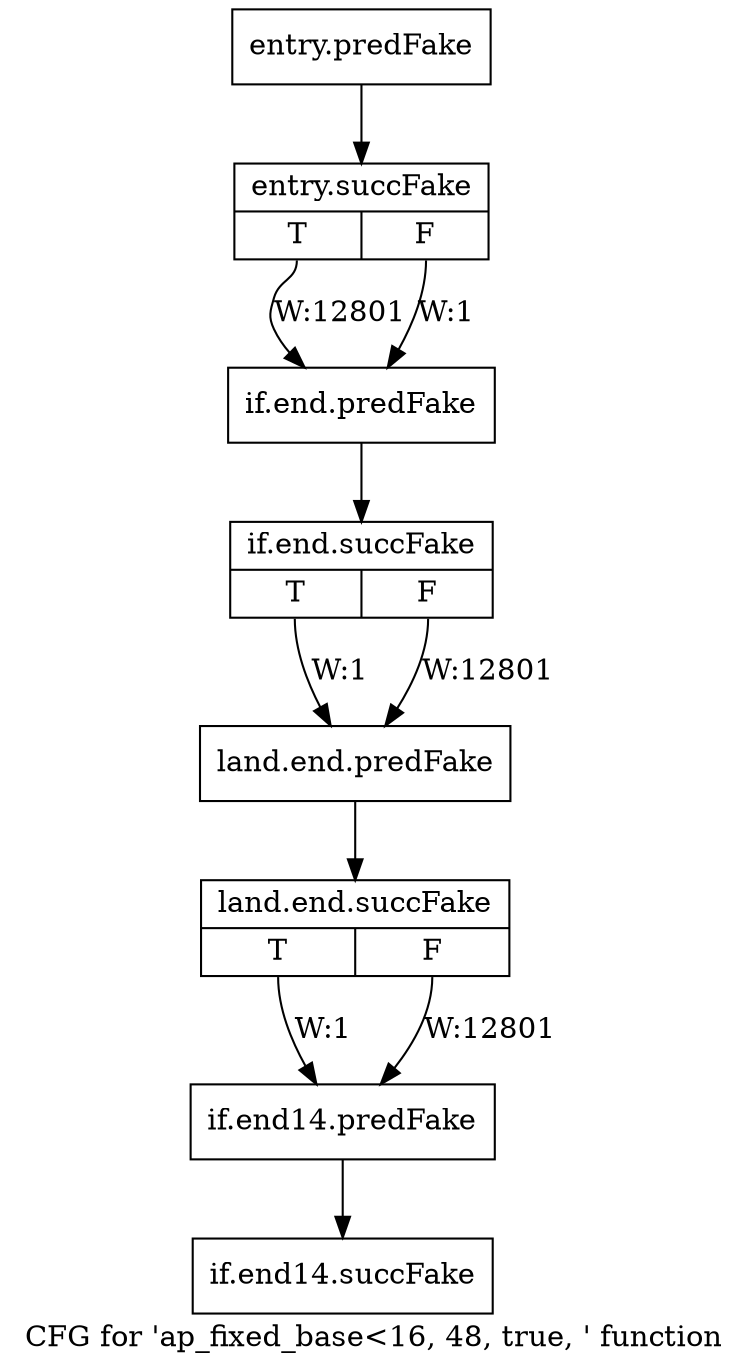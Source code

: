 digraph "CFG for 'ap_fixed_base\<16, 48, true, ' function" {
	label="CFG for 'ap_fixed_base\<16, 48, true, ' function";

	Node0x3e4f580 [shape=record,filename="",linenumber="",label="{entry.predFake}"];
	Node0x3e4f580 -> Node0x3ede6c0[ callList="" memoryops="" filename="/tools/Xilinx/Vitis_HLS/2022.1/include/ap_fixed_base.h" execusionnum="12800"];
	Node0x3ede6c0 [shape=record,filename="/tools/Xilinx/Vitis_HLS/2022.1/include/ap_fixed_base.h",linenumber="854",label="{entry.succFake|{<s0>T|<s1>F}}"];
	Node0x3ede6c0:s0 -> Node0x3e4f620[label="W:12801" callList="" memoryops="" filename="/tools/Xilinx/Vitis_HLS/2022.1/include/ap_fixed_base.h" execusionnum="12800"];
	Node0x3ede6c0:s1 -> Node0x3e4f620[label="W:1"];
	Node0x3e4f620 [shape=record,filename="/tools/Xilinx/Vitis_HLS/2022.1/include/ap_fixed_base.h",linenumber="855",label="{if.end.predFake}"];
	Node0x3e4f620 -> Node0x3ede880[ callList="" memoryops="" filename="/tools/Xilinx/Vitis_HLS/2022.1/include/ap_fixed_base.h" execusionnum="12800"];
	Node0x3ede880 [shape=record,filename="/tools/Xilinx/Vitis_HLS/2022.1/include/ap_fixed_base.h",linenumber="857",label="{if.end.succFake|{<s0>T|<s1>F}}"];
	Node0x3ede880:s0 -> Node0x3e4f6c0[label="W:1" callList="" memoryops="" filename="" execusionnum="0"];
	Node0x3ede880:s1 -> Node0x3e4f6c0[label="W:12801"];
	Node0x3e4f6c0 [shape=record,filename="/tools/Xilinx/Vitis_HLS/2022.1/include/ap_fixed_base.h",linenumber="857",label="{land.end.predFake}"];
	Node0x3e4f6c0 -> Node0x3edea10[ callList="" memoryops="" filename="/tools/Xilinx/Vitis_HLS/2022.1/include/ap_fixed_base.h" execusionnum="12800"];
	Node0x3edea10 [shape=record,filename="/tools/Xilinx/Vitis_HLS/2022.1/include/ap_fixed_base.h",linenumber="863",label="{land.end.succFake|{<s0>T|<s1>F}}"];
	Node0x3edea10:s0 -> Node0x3e4f7b0[label="W:1" callList="" memoryops="" filename="/tools/Xilinx/Vitis_HLS/2022.1/include/ap_fixed_base.h" execusionnum="0"];
	Node0x3edea10:s1 -> Node0x3e4f7b0[label="W:12801" callList="" memoryops="" filename="/tools/Xilinx/Vitis_HLS/2022.1/include/ap_fixed_base.h" execusionnum="12800"];
	Node0x3e4f7b0 [shape=record,filename="/tools/Xilinx/Vitis_HLS/2022.1/include/ap_fixed_base.h",linenumber="951",label="{if.end14.predFake}"];
	Node0x3e4f7b0 -> Node0x3edebd0[ callList="" memoryops="" filename="/tools/Xilinx/Vitis_HLS/2022.1/include/ap_fixed_base.h" execusionnum="12800"];
	Node0x3edebd0 [shape=record,filename="/tools/Xilinx/Vitis_HLS/2022.1/include/ap_fixed_base.h",linenumber="951",label="{if.end14.succFake}"];
}
